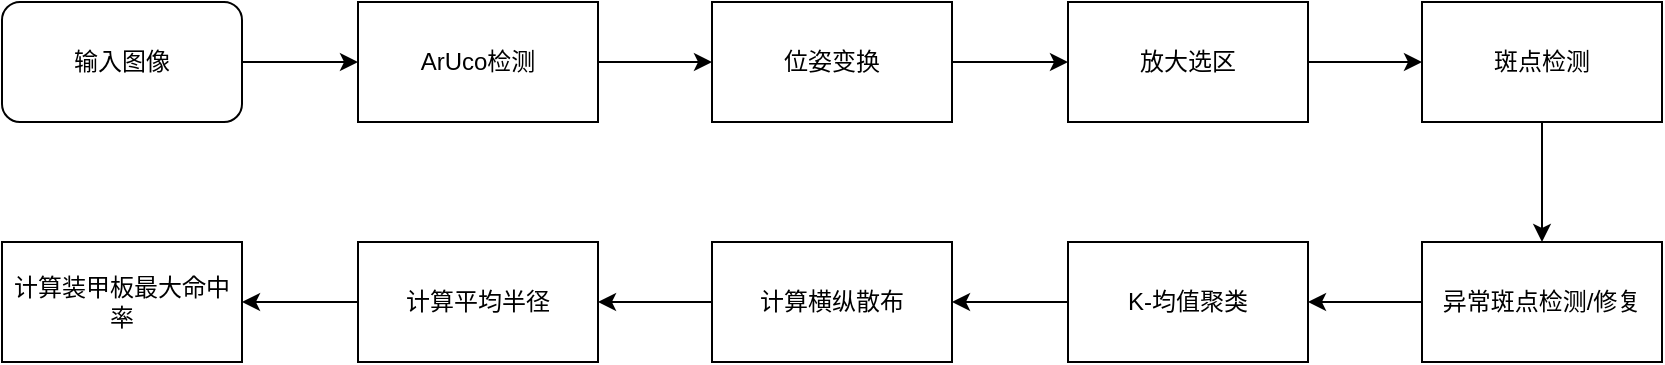<mxfile>
    <diagram id="r7yCvXcbobOZj7-atpmn" name="第 1 页">
        <mxGraphModel dx="1107" dy="1507" grid="1" gridSize="10" guides="1" tooltips="1" connect="1" arrows="1" fold="1" page="1" pageScale="1" pageWidth="827" pageHeight="1169" math="0" shadow="0">
            <root>
                <mxCell id="0"/>
                <mxCell id="1" parent="0"/>
                <mxCell id="15" value="" style="edgeStyle=none;html=1;" edge="1" parent="1" source="2" target="6">
                    <mxGeometry relative="1" as="geometry"/>
                </mxCell>
                <mxCell id="2" value="输入图像" style="rounded=1;whiteSpace=wrap;html=1;" vertex="1" parent="1">
                    <mxGeometry x="30" y="80" width="120" height="60" as="geometry"/>
                </mxCell>
                <mxCell id="10" value="" style="edgeStyle=none;html=1;" edge="1" parent="1" source="6" target="9">
                    <mxGeometry relative="1" as="geometry"/>
                </mxCell>
                <mxCell id="6" value="ArUco检测" style="whiteSpace=wrap;html=1;rounded=1;arcSize=0;" vertex="1" parent="1">
                    <mxGeometry x="208" y="80" width="120" height="60" as="geometry"/>
                </mxCell>
                <mxCell id="12" value="" style="edgeStyle=none;html=1;" edge="1" parent="1" source="9" target="11">
                    <mxGeometry relative="1" as="geometry"/>
                </mxCell>
                <mxCell id="9" value="位姿变换" style="whiteSpace=wrap;html=1;rounded=1;arcSize=0;" vertex="1" parent="1">
                    <mxGeometry x="385" y="80" width="120" height="60" as="geometry"/>
                </mxCell>
                <mxCell id="14" value="" style="edgeStyle=none;html=1;" edge="1" parent="1" source="11" target="13">
                    <mxGeometry relative="1" as="geometry"/>
                </mxCell>
                <mxCell id="11" value="放大选区" style="whiteSpace=wrap;html=1;rounded=1;arcSize=0;" vertex="1" parent="1">
                    <mxGeometry x="563" y="80" width="120" height="60" as="geometry"/>
                </mxCell>
                <mxCell id="17" value="" style="edgeStyle=none;html=1;" edge="1" parent="1" source="13" target="16">
                    <mxGeometry relative="1" as="geometry"/>
                </mxCell>
                <mxCell id="13" value="斑点检测" style="whiteSpace=wrap;html=1;rounded=1;arcSize=0;" vertex="1" parent="1">
                    <mxGeometry x="740" y="80" width="120" height="60" as="geometry"/>
                </mxCell>
                <mxCell id="19" value="" style="edgeStyle=none;html=1;" edge="1" parent="1" source="16" target="18">
                    <mxGeometry relative="1" as="geometry"/>
                </mxCell>
                <mxCell id="16" value="异常斑点检测/修复" style="whiteSpace=wrap;html=1;rounded=1;arcSize=0;" vertex="1" parent="1">
                    <mxGeometry x="740" y="200" width="120" height="60" as="geometry"/>
                </mxCell>
                <mxCell id="21" value="" style="edgeStyle=none;html=1;" edge="1" parent="1" source="18" target="20">
                    <mxGeometry relative="1" as="geometry"/>
                </mxCell>
                <mxCell id="18" value="K-均值聚类" style="whiteSpace=wrap;html=1;rounded=1;arcSize=0;" vertex="1" parent="1">
                    <mxGeometry x="563" y="200" width="120" height="60" as="geometry"/>
                </mxCell>
                <mxCell id="23" value="" style="edgeStyle=none;html=1;" edge="1" parent="1" source="20" target="22">
                    <mxGeometry relative="1" as="geometry"/>
                </mxCell>
                <mxCell id="20" value="计算横纵散布" style="whiteSpace=wrap;html=1;rounded=1;arcSize=0;" vertex="1" parent="1">
                    <mxGeometry x="385" y="200" width="120" height="60" as="geometry"/>
                </mxCell>
                <mxCell id="25" value="" style="edgeStyle=none;html=1;" edge="1" parent="1" source="22" target="24">
                    <mxGeometry relative="1" as="geometry"/>
                </mxCell>
                <mxCell id="22" value="计算平均半径" style="whiteSpace=wrap;html=1;rounded=1;arcSize=0;" vertex="1" parent="1">
                    <mxGeometry x="208" y="200" width="120" height="60" as="geometry"/>
                </mxCell>
                <mxCell id="24" value="计算装甲板最大命中率" style="whiteSpace=wrap;html=1;rounded=1;arcSize=0;" vertex="1" parent="1">
                    <mxGeometry x="30" y="200" width="120" height="60" as="geometry"/>
                </mxCell>
            </root>
        </mxGraphModel>
    </diagram>
</mxfile>